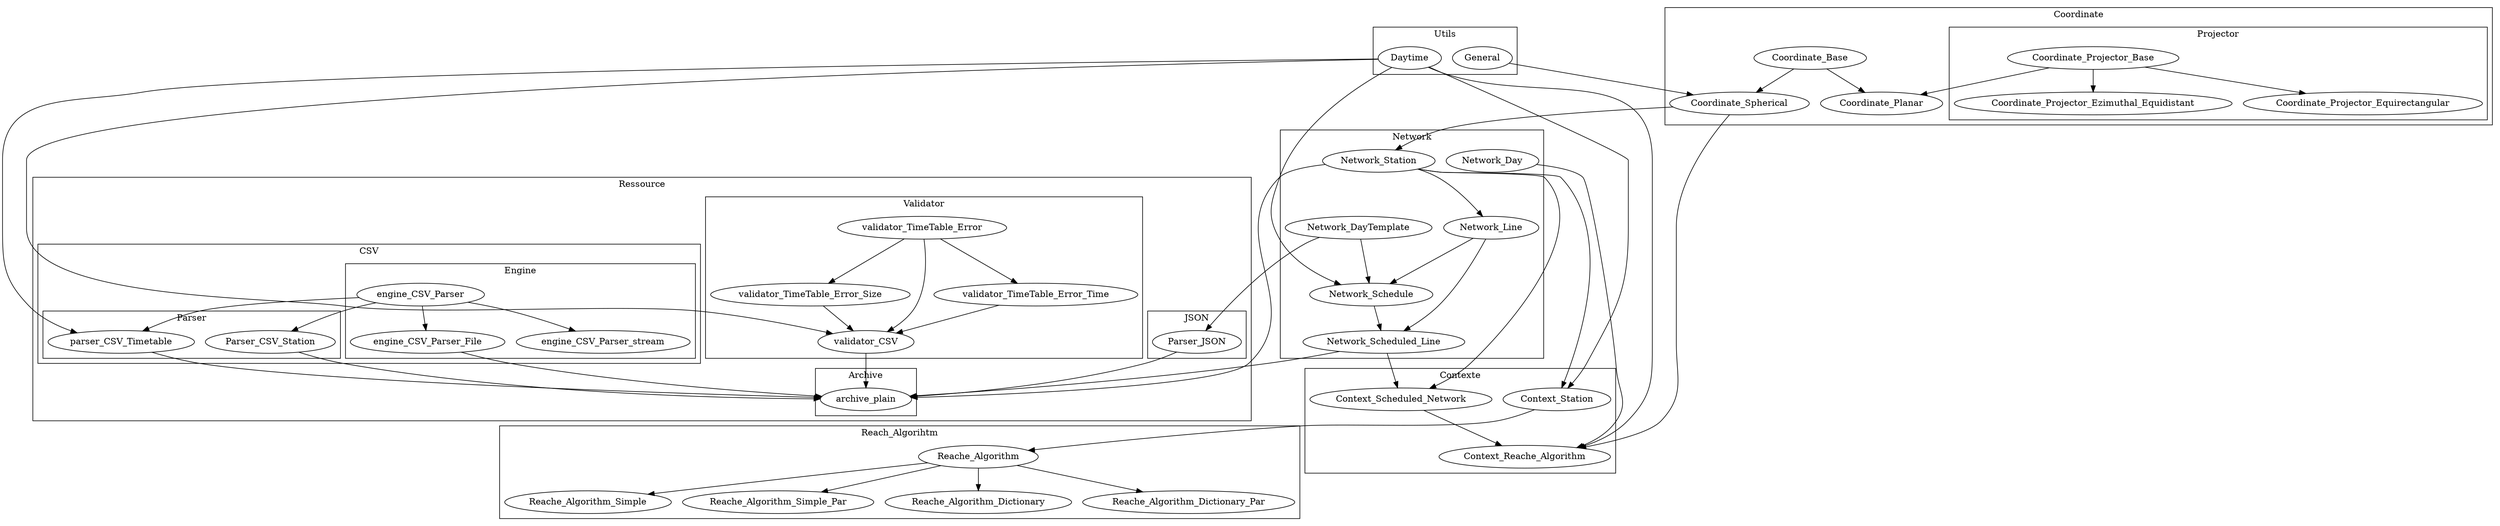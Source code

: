 digraph {
	Daytime [style=plain]
	General [style=namespace]
	
	//Resource
	Parser_CSV_Station [style=namespace]
	parser_CSV_Timetable [style=namespace]
	Parser_JSON [style=namespace]
	validator_CSV [style=namespace]
	validator_TimeTable_Error [style=interface]
	validator_TimeTable_Error_Time [style=plain]
	validator_TimeTable_Error_Size [style=plain]
	engine_CSV_Parser [style=interface]
	engine_CSV_Parser_File [style=plain]
	engine_CSV_Parser_stream [style=plain]
	archive_plain [style=namespace]
	
	//Coordinate
	Coordinate_Base [style=interface]
	Coordinate_Spherical [style=plain]
	Coordinate_Planar [style=plain]
	Coordinate_Projector_Base [style=interface]
	Coordinate_Projector_Equirectangular [style=plain]
	Coordinate_Projector_Ezimuthal_Equidistant [style=plain]
	
	//Network
	Network_Station [style=plain]
	Network_Line [style=plain]
	Network_Schedule [style=plain]
	Network_Scheduled_Line [style=plain]
	Network_Day [style=plain]
	Network_DayTemplate [style=plain]
	
	//Context
	Context_Scheduled_Network [style=plain]
	Context_Reache_Algorithm [style=plain]
	Context_Station [style=plain]
	
	//Reache_Algorithm
	Reache_Algorithm [style=interface]
	Reache_Algorithm_Simple [style=plain]
	Reache_Algorithm_Simple_Par [style=plain]
	Reache_Algorithm_Dictionary [style=plain]
	Reache_Algorithm_Dictionary_Par [style=plain]
	
	General -> Coordinate_Spherical [style=use]
	Coordinate_Spherical -> Network_Station [style=contain]
	Daytime -> Network_Schedule [style=contain]
	
	{Network_Scheduled_Line Network_Station} -> Context_Scheduled_Network [style=contain]
	{Network_Station Daytime} -> Context_Station [style=contain]
	{Context_Scheduled_Network Network_Day Coordinate_Spherical Daytime} -> Context_Reache_Algorithm [style=contain]
	
	Coordinate_Projector_Base -> Coordinate_Planar [style=use]
	Context_Station -> Reache_Algorithm [style=use]
	Network_DayTemplate -> Parser_JSON [style=use]
	Daytime -> {parser_CSV_Timetable validator_CSV} [style=use]
	{validator_CSV Parser_CSV_Station Parser_JSON parser_CSV_Timetable engine_CSV_Parser_File Network_Station Network_Scheduled_Line} -> archive_plain [style=use]
	
	subgraph cluster_Ressource {
		label=Ressource
		subgraph cluster_Validator {
			label=Validator
			validator_CSV
			validator_TimeTable_Error
			validator_TimeTable_Error_Time
			validator_TimeTable_Error_Size
			
			//Relation
			validator_TimeTable_Error -> {validator_TimeTable_Error_Time validator_TimeTable_Error_Size }[style=inherit]
			{validator_TimeTable_Error validator_TimeTable_Error_Time validator_TimeTable_Error_Size} -> validator_CSV [style=use]
		}
		subgraph cluster_CSV {
			label=CSV
			subgraph cluster_Engine {
				label=Engine
				engine_CSV_Parser
				engine_CSV_Parser_File
				engine_CSV_Parser_stream
				
				//Relation
				engine_CSV_Parser -> {engine_CSV_Parser_File engine_CSV_Parser_stream} [style=inherit]
			}
			subgraph cluster_Parser {
				label=Parser
				Parser_CSV_Station
				parser_CSV_Timetable
			}
			
			//Relation
			engine_CSV_Parser -> {Parser_CSV_Station parser_CSV_Timetable} [style=use]
		}
		subgraph cluster_JSON {
			label=JSON
			Parser_JSON
		}
		subgraph cluster_Archive {
			label=Archive
			archive_plain
		}
	}
	
	subgraph cluster_Network {
		label=Network
		Network_Station
		Network_Line
		Network_Schedule
		Network_Scheduled_Line
		Network_Day
		Network_DayTemplate
		
		//Relation
		{Network_DayTemplate Network_Line} -> Network_Schedule  [style=inherit]
		Network_Station -> Network_Line [style=contain]
		Network_Schedule -> Network_Scheduled_Line [style=contain]
		Network_Line -> Network_Scheduled_Line [style=inherit]
	}
	
	subgraph cluster_Contexte {
		label=Contexte
		Context_Scheduled_Network
		Context_Reache_Algorithm
		Context_Station
	}
	
	subgraph cluster_Reach_Algorihtm {
		label=Reach_Algorihtm
		Reache_Algorithm
		Reache_Algorithm_Simple
		Reache_Algorithm_Simple_Par
		Reache_Algorithm_Dictionary
		Reache_Algorithm_Dictionary_Par
		
		//Relation
		Reache_Algorithm -> {Reache_Algorithm_Simple Reache_Algorithm_Simple_Par Reache_Algorithm_Dictionary Reache_Algorithm_Dictionary_Par} [style=inherit]
	}
	
	subgraph cluster_Utils {
		label=Utils
		Daytime
		General
	}
	
	subgraph cluster_Coordinate {
		label=Coordinate
		Coordinate_Base
		Coordinate_Spherical
		Coordinate_Planar
		
		//Relation
		Coordinate_Base ->{Coordinate_Spherical Coordinate_Planar}
		
		subgraph cluster_Projector {
			label=Projector
			Coordinate_Projector_Base
			Coordinate_Projector_Equirectangular
			Coordinate_Projector_Ezimuthal_Equidistant
			
			//Relation
			Coordinate_Projector_Base -> {Coordinate_Projector_Ezimuthal_Equidistant Coordinate_Projector_Equirectangular}
		}
	}
}